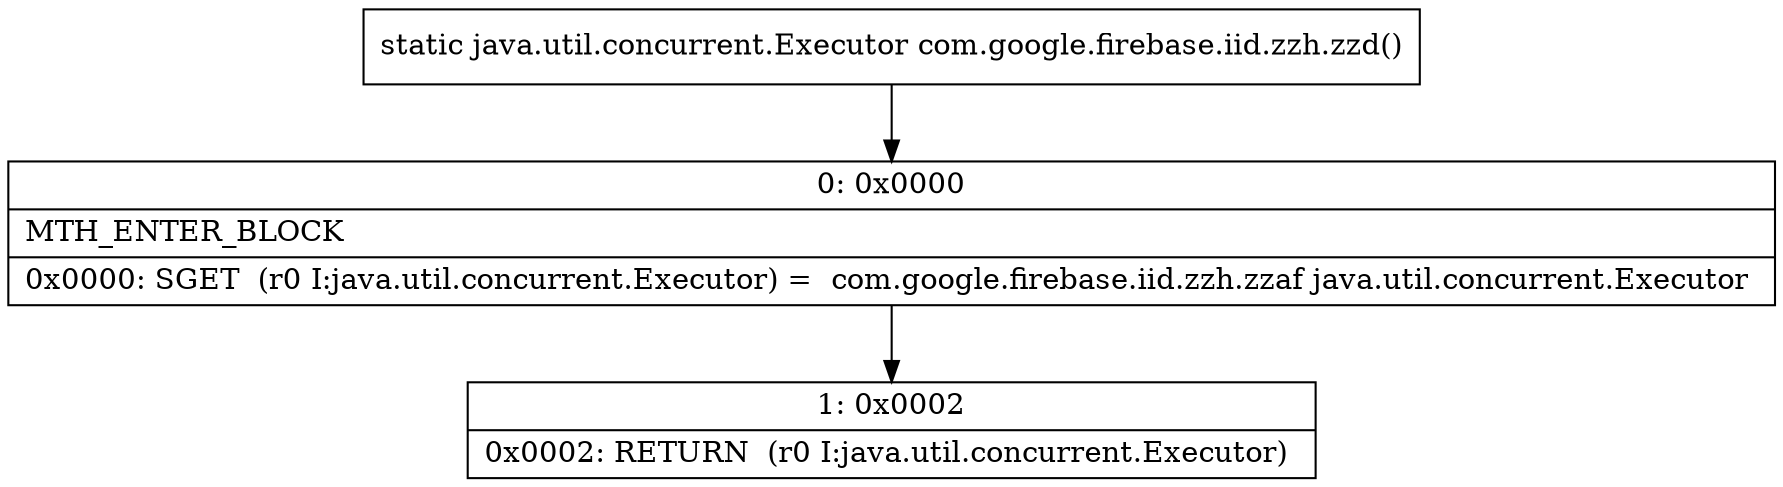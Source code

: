 digraph "CFG forcom.google.firebase.iid.zzh.zzd()Ljava\/util\/concurrent\/Executor;" {
Node_0 [shape=record,label="{0\:\ 0x0000|MTH_ENTER_BLOCK\l|0x0000: SGET  (r0 I:java.util.concurrent.Executor) =  com.google.firebase.iid.zzh.zzaf java.util.concurrent.Executor \l}"];
Node_1 [shape=record,label="{1\:\ 0x0002|0x0002: RETURN  (r0 I:java.util.concurrent.Executor) \l}"];
MethodNode[shape=record,label="{static java.util.concurrent.Executor com.google.firebase.iid.zzh.zzd() }"];
MethodNode -> Node_0;
Node_0 -> Node_1;
}

